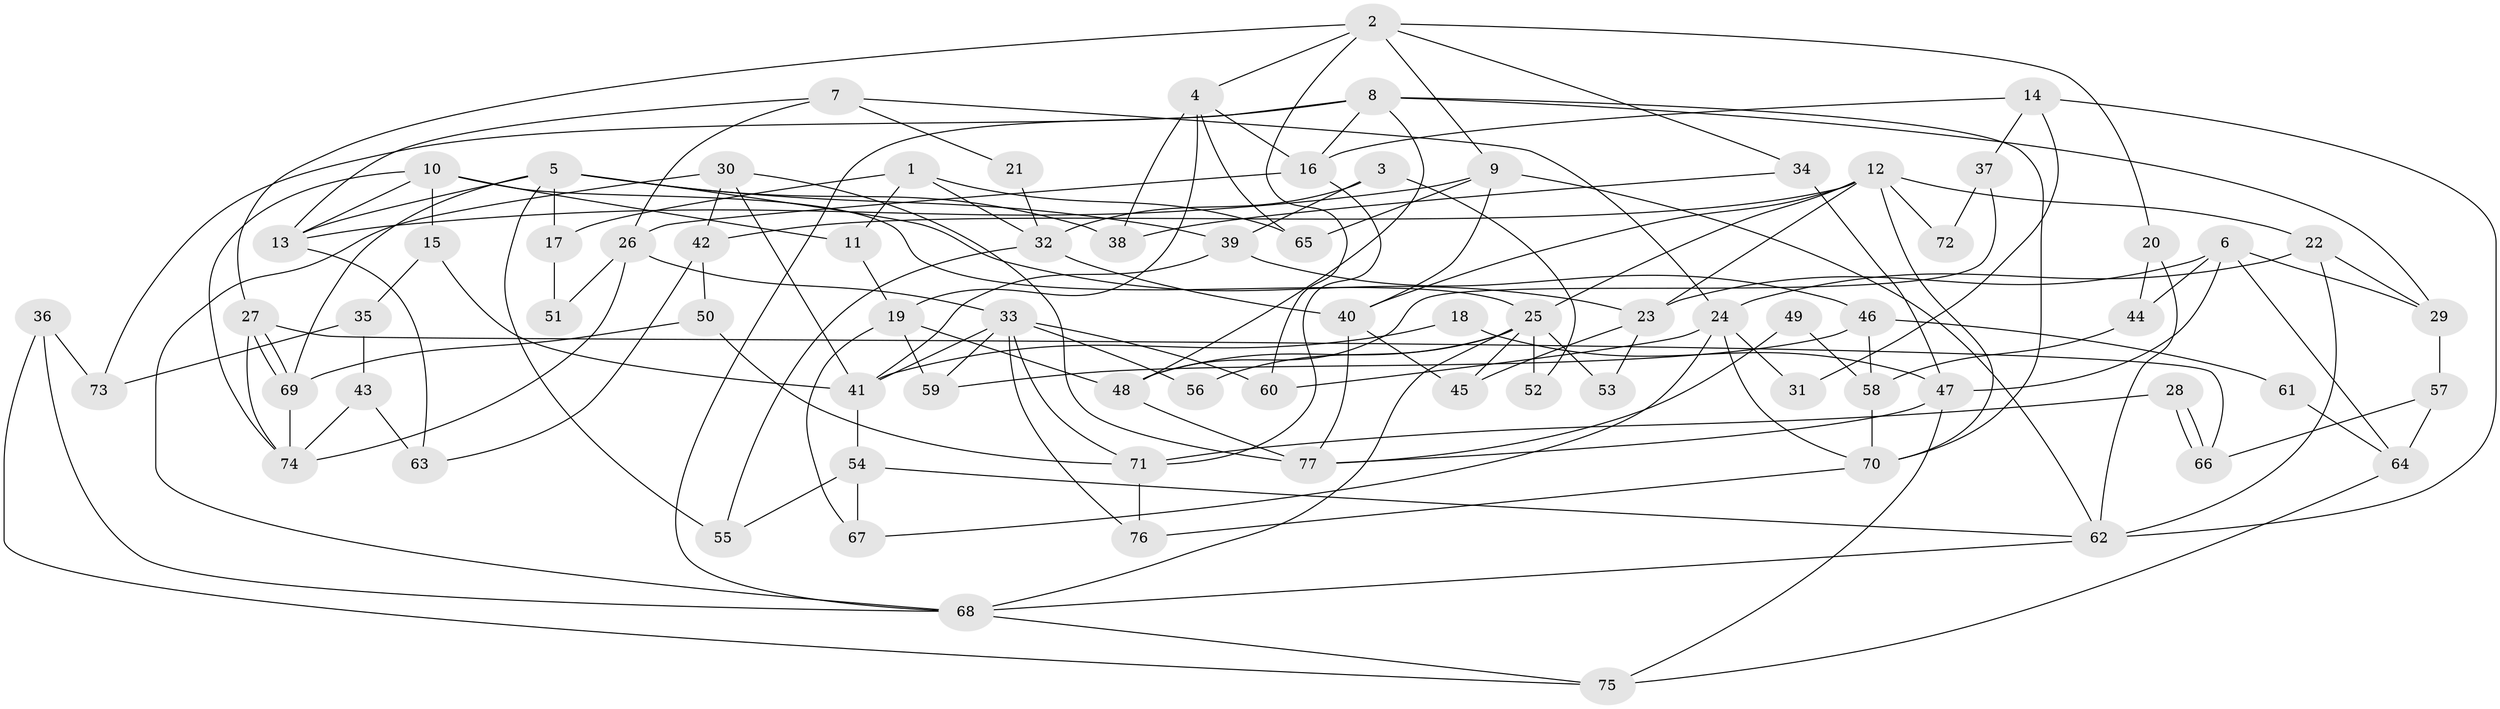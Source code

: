 // Generated by graph-tools (version 1.1) at 2025/50/03/09/25 03:50:14]
// undirected, 77 vertices, 154 edges
graph export_dot {
graph [start="1"]
  node [color=gray90,style=filled];
  1;
  2;
  3;
  4;
  5;
  6;
  7;
  8;
  9;
  10;
  11;
  12;
  13;
  14;
  15;
  16;
  17;
  18;
  19;
  20;
  21;
  22;
  23;
  24;
  25;
  26;
  27;
  28;
  29;
  30;
  31;
  32;
  33;
  34;
  35;
  36;
  37;
  38;
  39;
  40;
  41;
  42;
  43;
  44;
  45;
  46;
  47;
  48;
  49;
  50;
  51;
  52;
  53;
  54;
  55;
  56;
  57;
  58;
  59;
  60;
  61;
  62;
  63;
  64;
  65;
  66;
  67;
  68;
  69;
  70;
  71;
  72;
  73;
  74;
  75;
  76;
  77;
  1 -- 65;
  1 -- 11;
  1 -- 17;
  1 -- 32;
  2 -- 27;
  2 -- 9;
  2 -- 4;
  2 -- 20;
  2 -- 34;
  2 -- 60;
  3 -- 32;
  3 -- 39;
  3 -- 52;
  4 -- 19;
  4 -- 16;
  4 -- 38;
  4 -- 65;
  5 -- 13;
  5 -- 23;
  5 -- 17;
  5 -- 38;
  5 -- 39;
  5 -- 55;
  5 -- 69;
  6 -- 47;
  6 -- 29;
  6 -- 23;
  6 -- 44;
  6 -- 64;
  7 -- 26;
  7 -- 24;
  7 -- 13;
  7 -- 21;
  8 -- 29;
  8 -- 16;
  8 -- 48;
  8 -- 68;
  8 -- 70;
  8 -- 73;
  9 -- 40;
  9 -- 13;
  9 -- 62;
  9 -- 65;
  10 -- 74;
  10 -- 15;
  10 -- 11;
  10 -- 13;
  10 -- 25;
  11 -- 19;
  12 -- 40;
  12 -- 70;
  12 -- 22;
  12 -- 23;
  12 -- 25;
  12 -- 42;
  12 -- 72;
  13 -- 63;
  14 -- 62;
  14 -- 16;
  14 -- 31;
  14 -- 37;
  15 -- 35;
  15 -- 41;
  16 -- 71;
  16 -- 26;
  17 -- 51;
  18 -- 41;
  18 -- 47;
  19 -- 59;
  19 -- 48;
  19 -- 67;
  20 -- 62;
  20 -- 44;
  21 -- 32;
  22 -- 62;
  22 -- 24;
  22 -- 29;
  23 -- 45;
  23 -- 53;
  24 -- 67;
  24 -- 31;
  24 -- 60;
  24 -- 70;
  25 -- 45;
  25 -- 48;
  25 -- 52;
  25 -- 53;
  25 -- 56;
  25 -- 68;
  26 -- 33;
  26 -- 51;
  26 -- 74;
  27 -- 69;
  27 -- 69;
  27 -- 74;
  27 -- 66;
  28 -- 71;
  28 -- 66;
  28 -- 66;
  29 -- 57;
  30 -- 77;
  30 -- 68;
  30 -- 41;
  30 -- 42;
  32 -- 55;
  32 -- 40;
  33 -- 76;
  33 -- 60;
  33 -- 41;
  33 -- 56;
  33 -- 59;
  33 -- 71;
  34 -- 38;
  34 -- 47;
  35 -- 73;
  35 -- 43;
  36 -- 75;
  36 -- 68;
  36 -- 73;
  37 -- 48;
  37 -- 72;
  39 -- 41;
  39 -- 46;
  40 -- 45;
  40 -- 77;
  41 -- 54;
  42 -- 50;
  42 -- 63;
  43 -- 74;
  43 -- 63;
  44 -- 58;
  46 -- 58;
  46 -- 59;
  46 -- 61;
  47 -- 77;
  47 -- 75;
  48 -- 77;
  49 -- 77;
  49 -- 58;
  50 -- 69;
  50 -- 71;
  54 -- 62;
  54 -- 55;
  54 -- 67;
  57 -- 66;
  57 -- 64;
  58 -- 70;
  61 -- 64;
  62 -- 68;
  64 -- 75;
  68 -- 75;
  69 -- 74;
  70 -- 76;
  71 -- 76;
}
